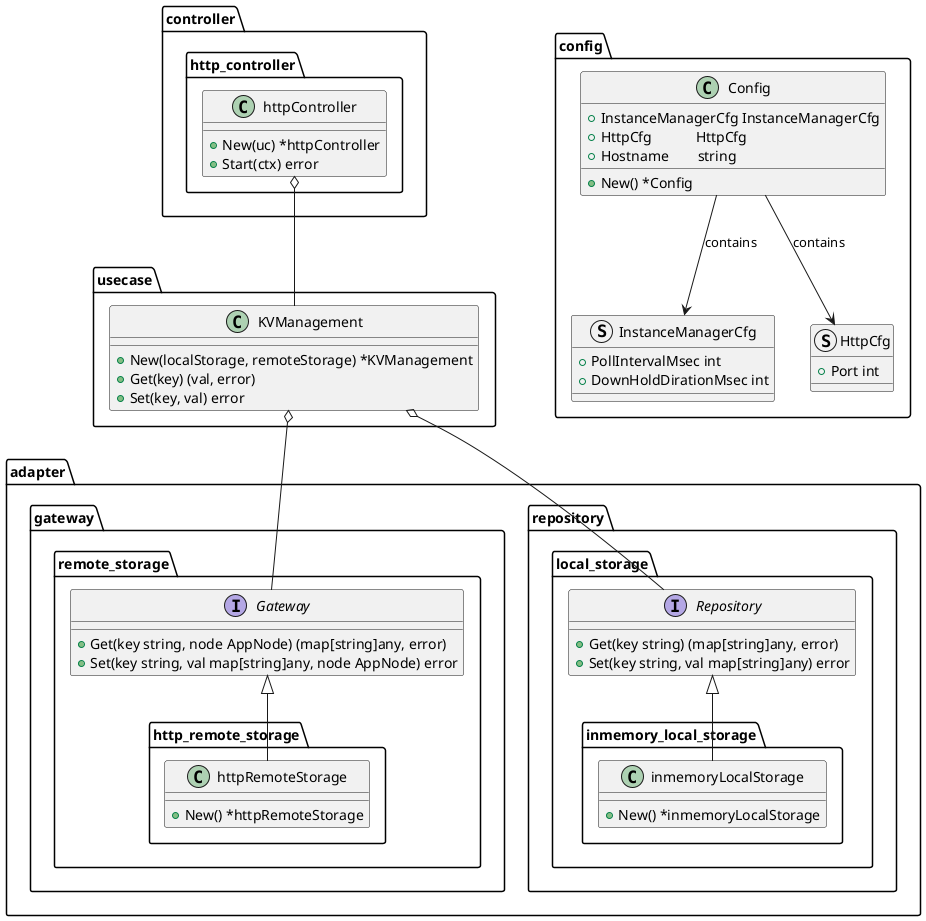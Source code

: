 @startuml
package adapter.gateway.remote_storage{
    interface Gateway{
        + Get(key string, node AppNode) (map[string]any, error)
        + Set(key string, val map[string]any, node AppNode) error
    }

    package http_remote_storage{
        class httpRemoteStorage{
            + New() *httpRemoteStorage
        }
    }

    http_remote_storage.httpRemoteStorage -up-|> Gateway
}

package adapter.repository.local_storage{
    interface Repository{
        + Get(key string) (map[string]any, error)
	    + Set(key string, val map[string]any) error
    }
    package inmemory_local_storage{
        class inmemoryLocalStorage{
            + New() *inmemoryLocalStorage
        }
    }
    inmemory_local_storage.inmemoryLocalStorage -up-|> Repository
}

package usecase{
    class KVManagement{
        + New(localStorage, remoteStorage) *KVManagement
        + Get(key) (val, error)
        + Set(key, val) error
    }
}
usecase.KVManagement o-down- adapter.repository.local_storage.Repository
usecase.KVManagement o-down- adapter.gateway.remote_storage.Gateway

package controller.http_controller{
    class httpController{
        + New(uc) *httpController
        + Start(ctx) error
    }
}
controller.http_controller.httpController o-down- usecase.KVManagement

package config{
    class Config{
        +InstanceManagerCfg InstanceManagerCfg
	    +HttpCfg            HttpСfg
	    +Hostname        string
        
        + New() *Config
    }

    struct InstanceManagerCfg{
        +PollIntervalMsec int 
	    +DownHoldDirationMsec int 
    }

    struct HttpCfg{
        +Port int
    }

    Config --> InstanceManagerCfg: contains
    Config --> HttpCfg: contains
}
@enduml